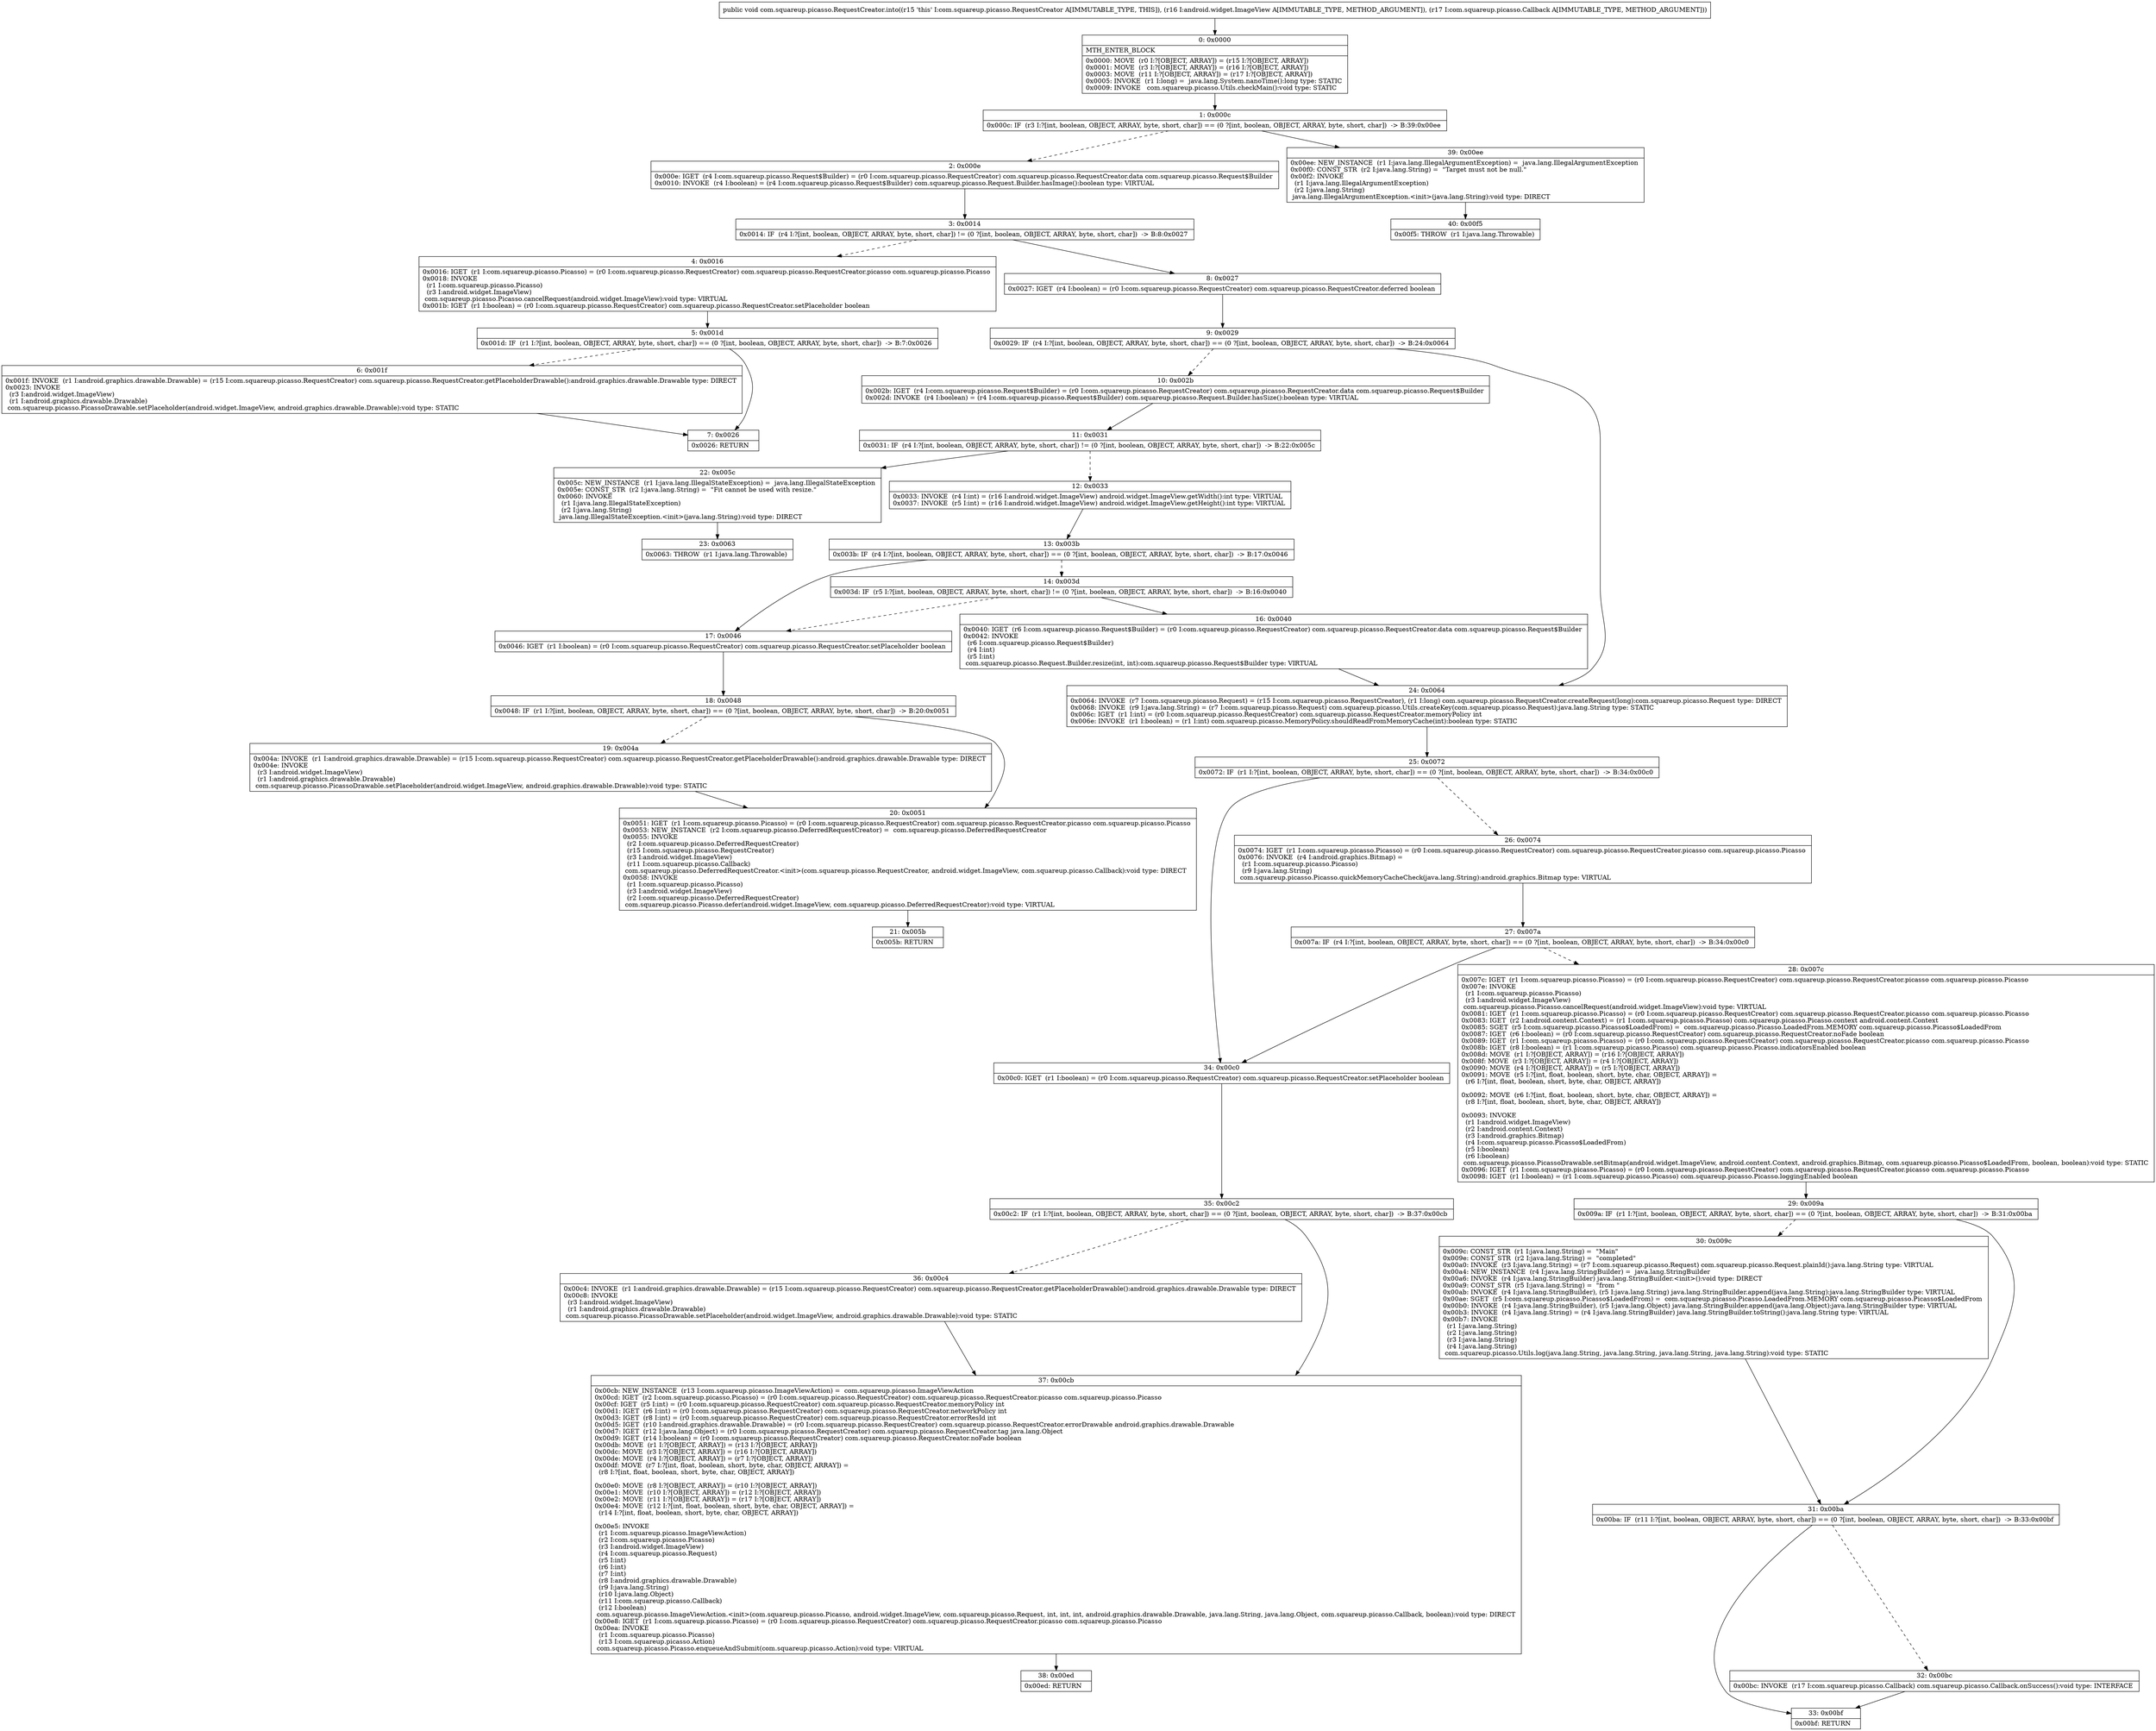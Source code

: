 digraph "CFG forcom.squareup.picasso.RequestCreator.into(Landroid\/widget\/ImageView;Lcom\/squareup\/picasso\/Callback;)V" {
Node_0 [shape=record,label="{0\:\ 0x0000|MTH_ENTER_BLOCK\l|0x0000: MOVE  (r0 I:?[OBJECT, ARRAY]) = (r15 I:?[OBJECT, ARRAY]) \l0x0001: MOVE  (r3 I:?[OBJECT, ARRAY]) = (r16 I:?[OBJECT, ARRAY]) \l0x0003: MOVE  (r11 I:?[OBJECT, ARRAY]) = (r17 I:?[OBJECT, ARRAY]) \l0x0005: INVOKE  (r1 I:long) =  java.lang.System.nanoTime():long type: STATIC \l0x0009: INVOKE   com.squareup.picasso.Utils.checkMain():void type: STATIC \l}"];
Node_1 [shape=record,label="{1\:\ 0x000c|0x000c: IF  (r3 I:?[int, boolean, OBJECT, ARRAY, byte, short, char]) == (0 ?[int, boolean, OBJECT, ARRAY, byte, short, char])  \-\> B:39:0x00ee \l}"];
Node_2 [shape=record,label="{2\:\ 0x000e|0x000e: IGET  (r4 I:com.squareup.picasso.Request$Builder) = (r0 I:com.squareup.picasso.RequestCreator) com.squareup.picasso.RequestCreator.data com.squareup.picasso.Request$Builder \l0x0010: INVOKE  (r4 I:boolean) = (r4 I:com.squareup.picasso.Request$Builder) com.squareup.picasso.Request.Builder.hasImage():boolean type: VIRTUAL \l}"];
Node_3 [shape=record,label="{3\:\ 0x0014|0x0014: IF  (r4 I:?[int, boolean, OBJECT, ARRAY, byte, short, char]) != (0 ?[int, boolean, OBJECT, ARRAY, byte, short, char])  \-\> B:8:0x0027 \l}"];
Node_4 [shape=record,label="{4\:\ 0x0016|0x0016: IGET  (r1 I:com.squareup.picasso.Picasso) = (r0 I:com.squareup.picasso.RequestCreator) com.squareup.picasso.RequestCreator.picasso com.squareup.picasso.Picasso \l0x0018: INVOKE  \l  (r1 I:com.squareup.picasso.Picasso)\l  (r3 I:android.widget.ImageView)\l com.squareup.picasso.Picasso.cancelRequest(android.widget.ImageView):void type: VIRTUAL \l0x001b: IGET  (r1 I:boolean) = (r0 I:com.squareup.picasso.RequestCreator) com.squareup.picasso.RequestCreator.setPlaceholder boolean \l}"];
Node_5 [shape=record,label="{5\:\ 0x001d|0x001d: IF  (r1 I:?[int, boolean, OBJECT, ARRAY, byte, short, char]) == (0 ?[int, boolean, OBJECT, ARRAY, byte, short, char])  \-\> B:7:0x0026 \l}"];
Node_6 [shape=record,label="{6\:\ 0x001f|0x001f: INVOKE  (r1 I:android.graphics.drawable.Drawable) = (r15 I:com.squareup.picasso.RequestCreator) com.squareup.picasso.RequestCreator.getPlaceholderDrawable():android.graphics.drawable.Drawable type: DIRECT \l0x0023: INVOKE  \l  (r3 I:android.widget.ImageView)\l  (r1 I:android.graphics.drawable.Drawable)\l com.squareup.picasso.PicassoDrawable.setPlaceholder(android.widget.ImageView, android.graphics.drawable.Drawable):void type: STATIC \l}"];
Node_7 [shape=record,label="{7\:\ 0x0026|0x0026: RETURN   \l}"];
Node_8 [shape=record,label="{8\:\ 0x0027|0x0027: IGET  (r4 I:boolean) = (r0 I:com.squareup.picasso.RequestCreator) com.squareup.picasso.RequestCreator.deferred boolean \l}"];
Node_9 [shape=record,label="{9\:\ 0x0029|0x0029: IF  (r4 I:?[int, boolean, OBJECT, ARRAY, byte, short, char]) == (0 ?[int, boolean, OBJECT, ARRAY, byte, short, char])  \-\> B:24:0x0064 \l}"];
Node_10 [shape=record,label="{10\:\ 0x002b|0x002b: IGET  (r4 I:com.squareup.picasso.Request$Builder) = (r0 I:com.squareup.picasso.RequestCreator) com.squareup.picasso.RequestCreator.data com.squareup.picasso.Request$Builder \l0x002d: INVOKE  (r4 I:boolean) = (r4 I:com.squareup.picasso.Request$Builder) com.squareup.picasso.Request.Builder.hasSize():boolean type: VIRTUAL \l}"];
Node_11 [shape=record,label="{11\:\ 0x0031|0x0031: IF  (r4 I:?[int, boolean, OBJECT, ARRAY, byte, short, char]) != (0 ?[int, boolean, OBJECT, ARRAY, byte, short, char])  \-\> B:22:0x005c \l}"];
Node_12 [shape=record,label="{12\:\ 0x0033|0x0033: INVOKE  (r4 I:int) = (r16 I:android.widget.ImageView) android.widget.ImageView.getWidth():int type: VIRTUAL \l0x0037: INVOKE  (r5 I:int) = (r16 I:android.widget.ImageView) android.widget.ImageView.getHeight():int type: VIRTUAL \l}"];
Node_13 [shape=record,label="{13\:\ 0x003b|0x003b: IF  (r4 I:?[int, boolean, OBJECT, ARRAY, byte, short, char]) == (0 ?[int, boolean, OBJECT, ARRAY, byte, short, char])  \-\> B:17:0x0046 \l}"];
Node_14 [shape=record,label="{14\:\ 0x003d|0x003d: IF  (r5 I:?[int, boolean, OBJECT, ARRAY, byte, short, char]) != (0 ?[int, boolean, OBJECT, ARRAY, byte, short, char])  \-\> B:16:0x0040 \l}"];
Node_16 [shape=record,label="{16\:\ 0x0040|0x0040: IGET  (r6 I:com.squareup.picasso.Request$Builder) = (r0 I:com.squareup.picasso.RequestCreator) com.squareup.picasso.RequestCreator.data com.squareup.picasso.Request$Builder \l0x0042: INVOKE  \l  (r6 I:com.squareup.picasso.Request$Builder)\l  (r4 I:int)\l  (r5 I:int)\l com.squareup.picasso.Request.Builder.resize(int, int):com.squareup.picasso.Request$Builder type: VIRTUAL \l}"];
Node_17 [shape=record,label="{17\:\ 0x0046|0x0046: IGET  (r1 I:boolean) = (r0 I:com.squareup.picasso.RequestCreator) com.squareup.picasso.RequestCreator.setPlaceholder boolean \l}"];
Node_18 [shape=record,label="{18\:\ 0x0048|0x0048: IF  (r1 I:?[int, boolean, OBJECT, ARRAY, byte, short, char]) == (0 ?[int, boolean, OBJECT, ARRAY, byte, short, char])  \-\> B:20:0x0051 \l}"];
Node_19 [shape=record,label="{19\:\ 0x004a|0x004a: INVOKE  (r1 I:android.graphics.drawable.Drawable) = (r15 I:com.squareup.picasso.RequestCreator) com.squareup.picasso.RequestCreator.getPlaceholderDrawable():android.graphics.drawable.Drawable type: DIRECT \l0x004e: INVOKE  \l  (r3 I:android.widget.ImageView)\l  (r1 I:android.graphics.drawable.Drawable)\l com.squareup.picasso.PicassoDrawable.setPlaceholder(android.widget.ImageView, android.graphics.drawable.Drawable):void type: STATIC \l}"];
Node_20 [shape=record,label="{20\:\ 0x0051|0x0051: IGET  (r1 I:com.squareup.picasso.Picasso) = (r0 I:com.squareup.picasso.RequestCreator) com.squareup.picasso.RequestCreator.picasso com.squareup.picasso.Picasso \l0x0053: NEW_INSTANCE  (r2 I:com.squareup.picasso.DeferredRequestCreator) =  com.squareup.picasso.DeferredRequestCreator \l0x0055: INVOKE  \l  (r2 I:com.squareup.picasso.DeferredRequestCreator)\l  (r15 I:com.squareup.picasso.RequestCreator)\l  (r3 I:android.widget.ImageView)\l  (r11 I:com.squareup.picasso.Callback)\l com.squareup.picasso.DeferredRequestCreator.\<init\>(com.squareup.picasso.RequestCreator, android.widget.ImageView, com.squareup.picasso.Callback):void type: DIRECT \l0x0058: INVOKE  \l  (r1 I:com.squareup.picasso.Picasso)\l  (r3 I:android.widget.ImageView)\l  (r2 I:com.squareup.picasso.DeferredRequestCreator)\l com.squareup.picasso.Picasso.defer(android.widget.ImageView, com.squareup.picasso.DeferredRequestCreator):void type: VIRTUAL \l}"];
Node_21 [shape=record,label="{21\:\ 0x005b|0x005b: RETURN   \l}"];
Node_22 [shape=record,label="{22\:\ 0x005c|0x005c: NEW_INSTANCE  (r1 I:java.lang.IllegalStateException) =  java.lang.IllegalStateException \l0x005e: CONST_STR  (r2 I:java.lang.String) =  \"Fit cannot be used with resize.\" \l0x0060: INVOKE  \l  (r1 I:java.lang.IllegalStateException)\l  (r2 I:java.lang.String)\l java.lang.IllegalStateException.\<init\>(java.lang.String):void type: DIRECT \l}"];
Node_23 [shape=record,label="{23\:\ 0x0063|0x0063: THROW  (r1 I:java.lang.Throwable) \l}"];
Node_24 [shape=record,label="{24\:\ 0x0064|0x0064: INVOKE  (r7 I:com.squareup.picasso.Request) = (r15 I:com.squareup.picasso.RequestCreator), (r1 I:long) com.squareup.picasso.RequestCreator.createRequest(long):com.squareup.picasso.Request type: DIRECT \l0x0068: INVOKE  (r9 I:java.lang.String) = (r7 I:com.squareup.picasso.Request) com.squareup.picasso.Utils.createKey(com.squareup.picasso.Request):java.lang.String type: STATIC \l0x006c: IGET  (r1 I:int) = (r0 I:com.squareup.picasso.RequestCreator) com.squareup.picasso.RequestCreator.memoryPolicy int \l0x006e: INVOKE  (r1 I:boolean) = (r1 I:int) com.squareup.picasso.MemoryPolicy.shouldReadFromMemoryCache(int):boolean type: STATIC \l}"];
Node_25 [shape=record,label="{25\:\ 0x0072|0x0072: IF  (r1 I:?[int, boolean, OBJECT, ARRAY, byte, short, char]) == (0 ?[int, boolean, OBJECT, ARRAY, byte, short, char])  \-\> B:34:0x00c0 \l}"];
Node_26 [shape=record,label="{26\:\ 0x0074|0x0074: IGET  (r1 I:com.squareup.picasso.Picasso) = (r0 I:com.squareup.picasso.RequestCreator) com.squareup.picasso.RequestCreator.picasso com.squareup.picasso.Picasso \l0x0076: INVOKE  (r4 I:android.graphics.Bitmap) = \l  (r1 I:com.squareup.picasso.Picasso)\l  (r9 I:java.lang.String)\l com.squareup.picasso.Picasso.quickMemoryCacheCheck(java.lang.String):android.graphics.Bitmap type: VIRTUAL \l}"];
Node_27 [shape=record,label="{27\:\ 0x007a|0x007a: IF  (r4 I:?[int, boolean, OBJECT, ARRAY, byte, short, char]) == (0 ?[int, boolean, OBJECT, ARRAY, byte, short, char])  \-\> B:34:0x00c0 \l}"];
Node_28 [shape=record,label="{28\:\ 0x007c|0x007c: IGET  (r1 I:com.squareup.picasso.Picasso) = (r0 I:com.squareup.picasso.RequestCreator) com.squareup.picasso.RequestCreator.picasso com.squareup.picasso.Picasso \l0x007e: INVOKE  \l  (r1 I:com.squareup.picasso.Picasso)\l  (r3 I:android.widget.ImageView)\l com.squareup.picasso.Picasso.cancelRequest(android.widget.ImageView):void type: VIRTUAL \l0x0081: IGET  (r1 I:com.squareup.picasso.Picasso) = (r0 I:com.squareup.picasso.RequestCreator) com.squareup.picasso.RequestCreator.picasso com.squareup.picasso.Picasso \l0x0083: IGET  (r2 I:android.content.Context) = (r1 I:com.squareup.picasso.Picasso) com.squareup.picasso.Picasso.context android.content.Context \l0x0085: SGET  (r5 I:com.squareup.picasso.Picasso$LoadedFrom) =  com.squareup.picasso.Picasso.LoadedFrom.MEMORY com.squareup.picasso.Picasso$LoadedFrom \l0x0087: IGET  (r6 I:boolean) = (r0 I:com.squareup.picasso.RequestCreator) com.squareup.picasso.RequestCreator.noFade boolean \l0x0089: IGET  (r1 I:com.squareup.picasso.Picasso) = (r0 I:com.squareup.picasso.RequestCreator) com.squareup.picasso.RequestCreator.picasso com.squareup.picasso.Picasso \l0x008b: IGET  (r8 I:boolean) = (r1 I:com.squareup.picasso.Picasso) com.squareup.picasso.Picasso.indicatorsEnabled boolean \l0x008d: MOVE  (r1 I:?[OBJECT, ARRAY]) = (r16 I:?[OBJECT, ARRAY]) \l0x008f: MOVE  (r3 I:?[OBJECT, ARRAY]) = (r4 I:?[OBJECT, ARRAY]) \l0x0090: MOVE  (r4 I:?[OBJECT, ARRAY]) = (r5 I:?[OBJECT, ARRAY]) \l0x0091: MOVE  (r5 I:?[int, float, boolean, short, byte, char, OBJECT, ARRAY]) = \l  (r6 I:?[int, float, boolean, short, byte, char, OBJECT, ARRAY])\l \l0x0092: MOVE  (r6 I:?[int, float, boolean, short, byte, char, OBJECT, ARRAY]) = \l  (r8 I:?[int, float, boolean, short, byte, char, OBJECT, ARRAY])\l \l0x0093: INVOKE  \l  (r1 I:android.widget.ImageView)\l  (r2 I:android.content.Context)\l  (r3 I:android.graphics.Bitmap)\l  (r4 I:com.squareup.picasso.Picasso$LoadedFrom)\l  (r5 I:boolean)\l  (r6 I:boolean)\l com.squareup.picasso.PicassoDrawable.setBitmap(android.widget.ImageView, android.content.Context, android.graphics.Bitmap, com.squareup.picasso.Picasso$LoadedFrom, boolean, boolean):void type: STATIC \l0x0096: IGET  (r1 I:com.squareup.picasso.Picasso) = (r0 I:com.squareup.picasso.RequestCreator) com.squareup.picasso.RequestCreator.picasso com.squareup.picasso.Picasso \l0x0098: IGET  (r1 I:boolean) = (r1 I:com.squareup.picasso.Picasso) com.squareup.picasso.Picasso.loggingEnabled boolean \l}"];
Node_29 [shape=record,label="{29\:\ 0x009a|0x009a: IF  (r1 I:?[int, boolean, OBJECT, ARRAY, byte, short, char]) == (0 ?[int, boolean, OBJECT, ARRAY, byte, short, char])  \-\> B:31:0x00ba \l}"];
Node_30 [shape=record,label="{30\:\ 0x009c|0x009c: CONST_STR  (r1 I:java.lang.String) =  \"Main\" \l0x009e: CONST_STR  (r2 I:java.lang.String) =  \"completed\" \l0x00a0: INVOKE  (r3 I:java.lang.String) = (r7 I:com.squareup.picasso.Request) com.squareup.picasso.Request.plainId():java.lang.String type: VIRTUAL \l0x00a4: NEW_INSTANCE  (r4 I:java.lang.StringBuilder) =  java.lang.StringBuilder \l0x00a6: INVOKE  (r4 I:java.lang.StringBuilder) java.lang.StringBuilder.\<init\>():void type: DIRECT \l0x00a9: CONST_STR  (r5 I:java.lang.String) =  \"from \" \l0x00ab: INVOKE  (r4 I:java.lang.StringBuilder), (r5 I:java.lang.String) java.lang.StringBuilder.append(java.lang.String):java.lang.StringBuilder type: VIRTUAL \l0x00ae: SGET  (r5 I:com.squareup.picasso.Picasso$LoadedFrom) =  com.squareup.picasso.Picasso.LoadedFrom.MEMORY com.squareup.picasso.Picasso$LoadedFrom \l0x00b0: INVOKE  (r4 I:java.lang.StringBuilder), (r5 I:java.lang.Object) java.lang.StringBuilder.append(java.lang.Object):java.lang.StringBuilder type: VIRTUAL \l0x00b3: INVOKE  (r4 I:java.lang.String) = (r4 I:java.lang.StringBuilder) java.lang.StringBuilder.toString():java.lang.String type: VIRTUAL \l0x00b7: INVOKE  \l  (r1 I:java.lang.String)\l  (r2 I:java.lang.String)\l  (r3 I:java.lang.String)\l  (r4 I:java.lang.String)\l com.squareup.picasso.Utils.log(java.lang.String, java.lang.String, java.lang.String, java.lang.String):void type: STATIC \l}"];
Node_31 [shape=record,label="{31\:\ 0x00ba|0x00ba: IF  (r11 I:?[int, boolean, OBJECT, ARRAY, byte, short, char]) == (0 ?[int, boolean, OBJECT, ARRAY, byte, short, char])  \-\> B:33:0x00bf \l}"];
Node_32 [shape=record,label="{32\:\ 0x00bc|0x00bc: INVOKE  (r17 I:com.squareup.picasso.Callback) com.squareup.picasso.Callback.onSuccess():void type: INTERFACE \l}"];
Node_33 [shape=record,label="{33\:\ 0x00bf|0x00bf: RETURN   \l}"];
Node_34 [shape=record,label="{34\:\ 0x00c0|0x00c0: IGET  (r1 I:boolean) = (r0 I:com.squareup.picasso.RequestCreator) com.squareup.picasso.RequestCreator.setPlaceholder boolean \l}"];
Node_35 [shape=record,label="{35\:\ 0x00c2|0x00c2: IF  (r1 I:?[int, boolean, OBJECT, ARRAY, byte, short, char]) == (0 ?[int, boolean, OBJECT, ARRAY, byte, short, char])  \-\> B:37:0x00cb \l}"];
Node_36 [shape=record,label="{36\:\ 0x00c4|0x00c4: INVOKE  (r1 I:android.graphics.drawable.Drawable) = (r15 I:com.squareup.picasso.RequestCreator) com.squareup.picasso.RequestCreator.getPlaceholderDrawable():android.graphics.drawable.Drawable type: DIRECT \l0x00c8: INVOKE  \l  (r3 I:android.widget.ImageView)\l  (r1 I:android.graphics.drawable.Drawable)\l com.squareup.picasso.PicassoDrawable.setPlaceholder(android.widget.ImageView, android.graphics.drawable.Drawable):void type: STATIC \l}"];
Node_37 [shape=record,label="{37\:\ 0x00cb|0x00cb: NEW_INSTANCE  (r13 I:com.squareup.picasso.ImageViewAction) =  com.squareup.picasso.ImageViewAction \l0x00cd: IGET  (r2 I:com.squareup.picasso.Picasso) = (r0 I:com.squareup.picasso.RequestCreator) com.squareup.picasso.RequestCreator.picasso com.squareup.picasso.Picasso \l0x00cf: IGET  (r5 I:int) = (r0 I:com.squareup.picasso.RequestCreator) com.squareup.picasso.RequestCreator.memoryPolicy int \l0x00d1: IGET  (r6 I:int) = (r0 I:com.squareup.picasso.RequestCreator) com.squareup.picasso.RequestCreator.networkPolicy int \l0x00d3: IGET  (r8 I:int) = (r0 I:com.squareup.picasso.RequestCreator) com.squareup.picasso.RequestCreator.errorResId int \l0x00d5: IGET  (r10 I:android.graphics.drawable.Drawable) = (r0 I:com.squareup.picasso.RequestCreator) com.squareup.picasso.RequestCreator.errorDrawable android.graphics.drawable.Drawable \l0x00d7: IGET  (r12 I:java.lang.Object) = (r0 I:com.squareup.picasso.RequestCreator) com.squareup.picasso.RequestCreator.tag java.lang.Object \l0x00d9: IGET  (r14 I:boolean) = (r0 I:com.squareup.picasso.RequestCreator) com.squareup.picasso.RequestCreator.noFade boolean \l0x00db: MOVE  (r1 I:?[OBJECT, ARRAY]) = (r13 I:?[OBJECT, ARRAY]) \l0x00dc: MOVE  (r3 I:?[OBJECT, ARRAY]) = (r16 I:?[OBJECT, ARRAY]) \l0x00de: MOVE  (r4 I:?[OBJECT, ARRAY]) = (r7 I:?[OBJECT, ARRAY]) \l0x00df: MOVE  (r7 I:?[int, float, boolean, short, byte, char, OBJECT, ARRAY]) = \l  (r8 I:?[int, float, boolean, short, byte, char, OBJECT, ARRAY])\l \l0x00e0: MOVE  (r8 I:?[OBJECT, ARRAY]) = (r10 I:?[OBJECT, ARRAY]) \l0x00e1: MOVE  (r10 I:?[OBJECT, ARRAY]) = (r12 I:?[OBJECT, ARRAY]) \l0x00e2: MOVE  (r11 I:?[OBJECT, ARRAY]) = (r17 I:?[OBJECT, ARRAY]) \l0x00e4: MOVE  (r12 I:?[int, float, boolean, short, byte, char, OBJECT, ARRAY]) = \l  (r14 I:?[int, float, boolean, short, byte, char, OBJECT, ARRAY])\l \l0x00e5: INVOKE  \l  (r1 I:com.squareup.picasso.ImageViewAction)\l  (r2 I:com.squareup.picasso.Picasso)\l  (r3 I:android.widget.ImageView)\l  (r4 I:com.squareup.picasso.Request)\l  (r5 I:int)\l  (r6 I:int)\l  (r7 I:int)\l  (r8 I:android.graphics.drawable.Drawable)\l  (r9 I:java.lang.String)\l  (r10 I:java.lang.Object)\l  (r11 I:com.squareup.picasso.Callback)\l  (r12 I:boolean)\l com.squareup.picasso.ImageViewAction.\<init\>(com.squareup.picasso.Picasso, android.widget.ImageView, com.squareup.picasso.Request, int, int, int, android.graphics.drawable.Drawable, java.lang.String, java.lang.Object, com.squareup.picasso.Callback, boolean):void type: DIRECT \l0x00e8: IGET  (r1 I:com.squareup.picasso.Picasso) = (r0 I:com.squareup.picasso.RequestCreator) com.squareup.picasso.RequestCreator.picasso com.squareup.picasso.Picasso \l0x00ea: INVOKE  \l  (r1 I:com.squareup.picasso.Picasso)\l  (r13 I:com.squareup.picasso.Action)\l com.squareup.picasso.Picasso.enqueueAndSubmit(com.squareup.picasso.Action):void type: VIRTUAL \l}"];
Node_38 [shape=record,label="{38\:\ 0x00ed|0x00ed: RETURN   \l}"];
Node_39 [shape=record,label="{39\:\ 0x00ee|0x00ee: NEW_INSTANCE  (r1 I:java.lang.IllegalArgumentException) =  java.lang.IllegalArgumentException \l0x00f0: CONST_STR  (r2 I:java.lang.String) =  \"Target must not be null.\" \l0x00f2: INVOKE  \l  (r1 I:java.lang.IllegalArgumentException)\l  (r2 I:java.lang.String)\l java.lang.IllegalArgumentException.\<init\>(java.lang.String):void type: DIRECT \l}"];
Node_40 [shape=record,label="{40\:\ 0x00f5|0x00f5: THROW  (r1 I:java.lang.Throwable) \l}"];
MethodNode[shape=record,label="{public void com.squareup.picasso.RequestCreator.into((r15 'this' I:com.squareup.picasso.RequestCreator A[IMMUTABLE_TYPE, THIS]), (r16 I:android.widget.ImageView A[IMMUTABLE_TYPE, METHOD_ARGUMENT]), (r17 I:com.squareup.picasso.Callback A[IMMUTABLE_TYPE, METHOD_ARGUMENT])) }"];
MethodNode -> Node_0;
Node_0 -> Node_1;
Node_1 -> Node_2[style=dashed];
Node_1 -> Node_39;
Node_2 -> Node_3;
Node_3 -> Node_4[style=dashed];
Node_3 -> Node_8;
Node_4 -> Node_5;
Node_5 -> Node_6[style=dashed];
Node_5 -> Node_7;
Node_6 -> Node_7;
Node_8 -> Node_9;
Node_9 -> Node_10[style=dashed];
Node_9 -> Node_24;
Node_10 -> Node_11;
Node_11 -> Node_12[style=dashed];
Node_11 -> Node_22;
Node_12 -> Node_13;
Node_13 -> Node_14[style=dashed];
Node_13 -> Node_17;
Node_14 -> Node_16;
Node_14 -> Node_17[style=dashed];
Node_16 -> Node_24;
Node_17 -> Node_18;
Node_18 -> Node_19[style=dashed];
Node_18 -> Node_20;
Node_19 -> Node_20;
Node_20 -> Node_21;
Node_22 -> Node_23;
Node_24 -> Node_25;
Node_25 -> Node_26[style=dashed];
Node_25 -> Node_34;
Node_26 -> Node_27;
Node_27 -> Node_28[style=dashed];
Node_27 -> Node_34;
Node_28 -> Node_29;
Node_29 -> Node_30[style=dashed];
Node_29 -> Node_31;
Node_30 -> Node_31;
Node_31 -> Node_32[style=dashed];
Node_31 -> Node_33;
Node_32 -> Node_33;
Node_34 -> Node_35;
Node_35 -> Node_36[style=dashed];
Node_35 -> Node_37;
Node_36 -> Node_37;
Node_37 -> Node_38;
Node_39 -> Node_40;
}

